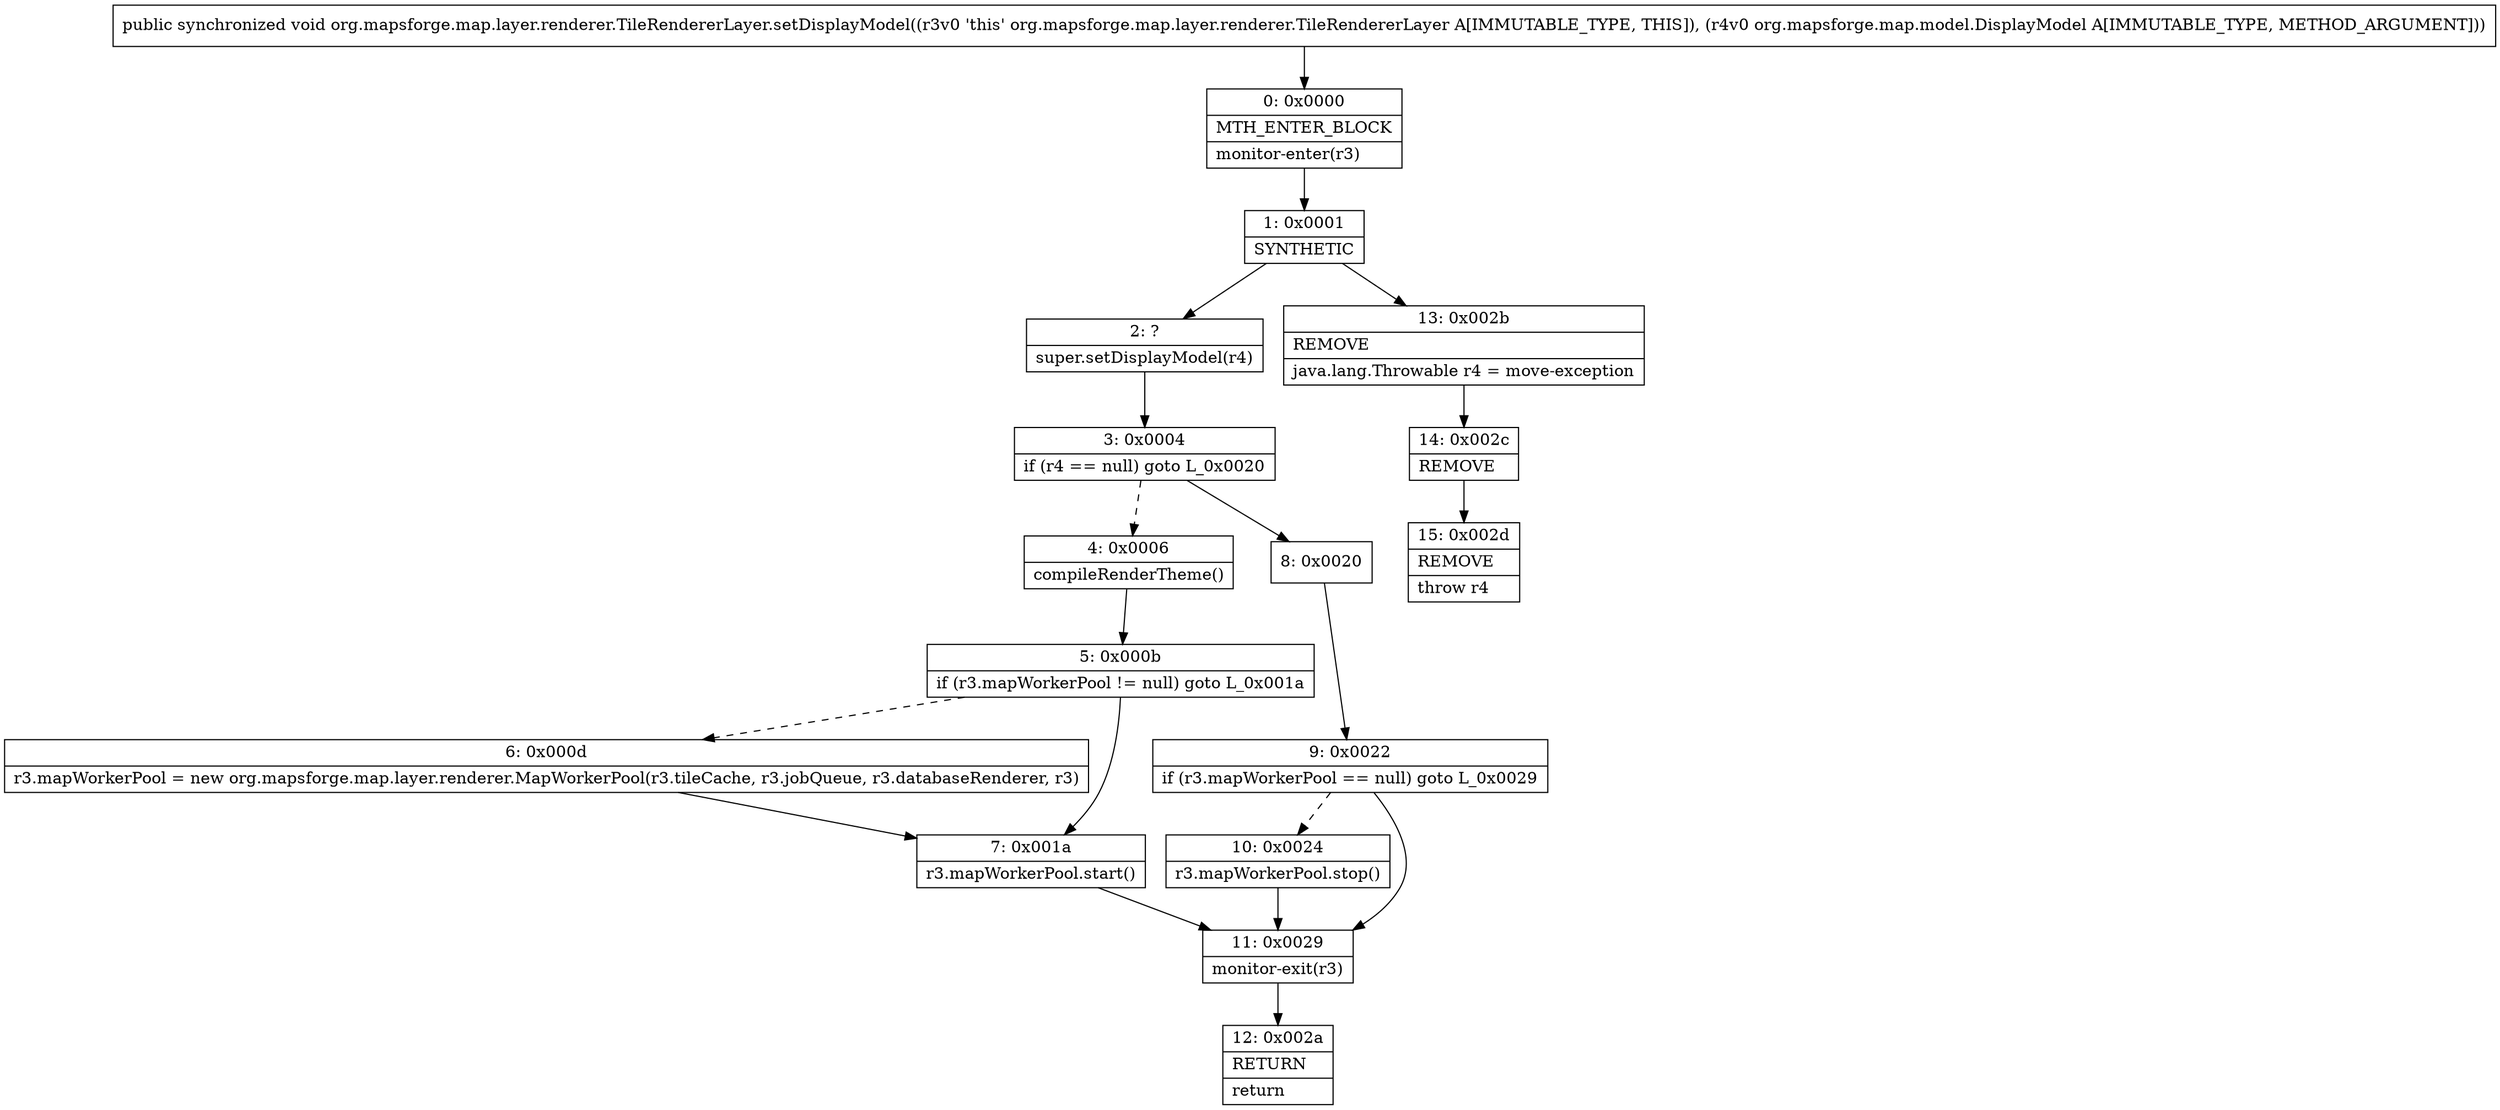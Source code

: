 digraph "CFG fororg.mapsforge.map.layer.renderer.TileRendererLayer.setDisplayModel(Lorg\/mapsforge\/map\/model\/DisplayModel;)V" {
Node_0 [shape=record,label="{0\:\ 0x0000|MTH_ENTER_BLOCK\l|monitor\-enter(r3)\l}"];
Node_1 [shape=record,label="{1\:\ 0x0001|SYNTHETIC\l}"];
Node_2 [shape=record,label="{2\:\ ?|super.setDisplayModel(r4)\l}"];
Node_3 [shape=record,label="{3\:\ 0x0004|if (r4 == null) goto L_0x0020\l}"];
Node_4 [shape=record,label="{4\:\ 0x0006|compileRenderTheme()\l}"];
Node_5 [shape=record,label="{5\:\ 0x000b|if (r3.mapWorkerPool != null) goto L_0x001a\l}"];
Node_6 [shape=record,label="{6\:\ 0x000d|r3.mapWorkerPool = new org.mapsforge.map.layer.renderer.MapWorkerPool(r3.tileCache, r3.jobQueue, r3.databaseRenderer, r3)\l}"];
Node_7 [shape=record,label="{7\:\ 0x001a|r3.mapWorkerPool.start()\l}"];
Node_8 [shape=record,label="{8\:\ 0x0020}"];
Node_9 [shape=record,label="{9\:\ 0x0022|if (r3.mapWorkerPool == null) goto L_0x0029\l}"];
Node_10 [shape=record,label="{10\:\ 0x0024|r3.mapWorkerPool.stop()\l}"];
Node_11 [shape=record,label="{11\:\ 0x0029|monitor\-exit(r3)\l}"];
Node_12 [shape=record,label="{12\:\ 0x002a|RETURN\l|return\l}"];
Node_13 [shape=record,label="{13\:\ 0x002b|REMOVE\l|java.lang.Throwable r4 = move\-exception\l}"];
Node_14 [shape=record,label="{14\:\ 0x002c|REMOVE\l}"];
Node_15 [shape=record,label="{15\:\ 0x002d|REMOVE\l|throw r4\l}"];
MethodNode[shape=record,label="{public synchronized void org.mapsforge.map.layer.renderer.TileRendererLayer.setDisplayModel((r3v0 'this' org.mapsforge.map.layer.renderer.TileRendererLayer A[IMMUTABLE_TYPE, THIS]), (r4v0 org.mapsforge.map.model.DisplayModel A[IMMUTABLE_TYPE, METHOD_ARGUMENT])) }"];
MethodNode -> Node_0;
Node_0 -> Node_1;
Node_1 -> Node_2;
Node_1 -> Node_13;
Node_2 -> Node_3;
Node_3 -> Node_4[style=dashed];
Node_3 -> Node_8;
Node_4 -> Node_5;
Node_5 -> Node_6[style=dashed];
Node_5 -> Node_7;
Node_6 -> Node_7;
Node_7 -> Node_11;
Node_8 -> Node_9;
Node_9 -> Node_10[style=dashed];
Node_9 -> Node_11;
Node_10 -> Node_11;
Node_11 -> Node_12;
Node_13 -> Node_14;
Node_14 -> Node_15;
}

